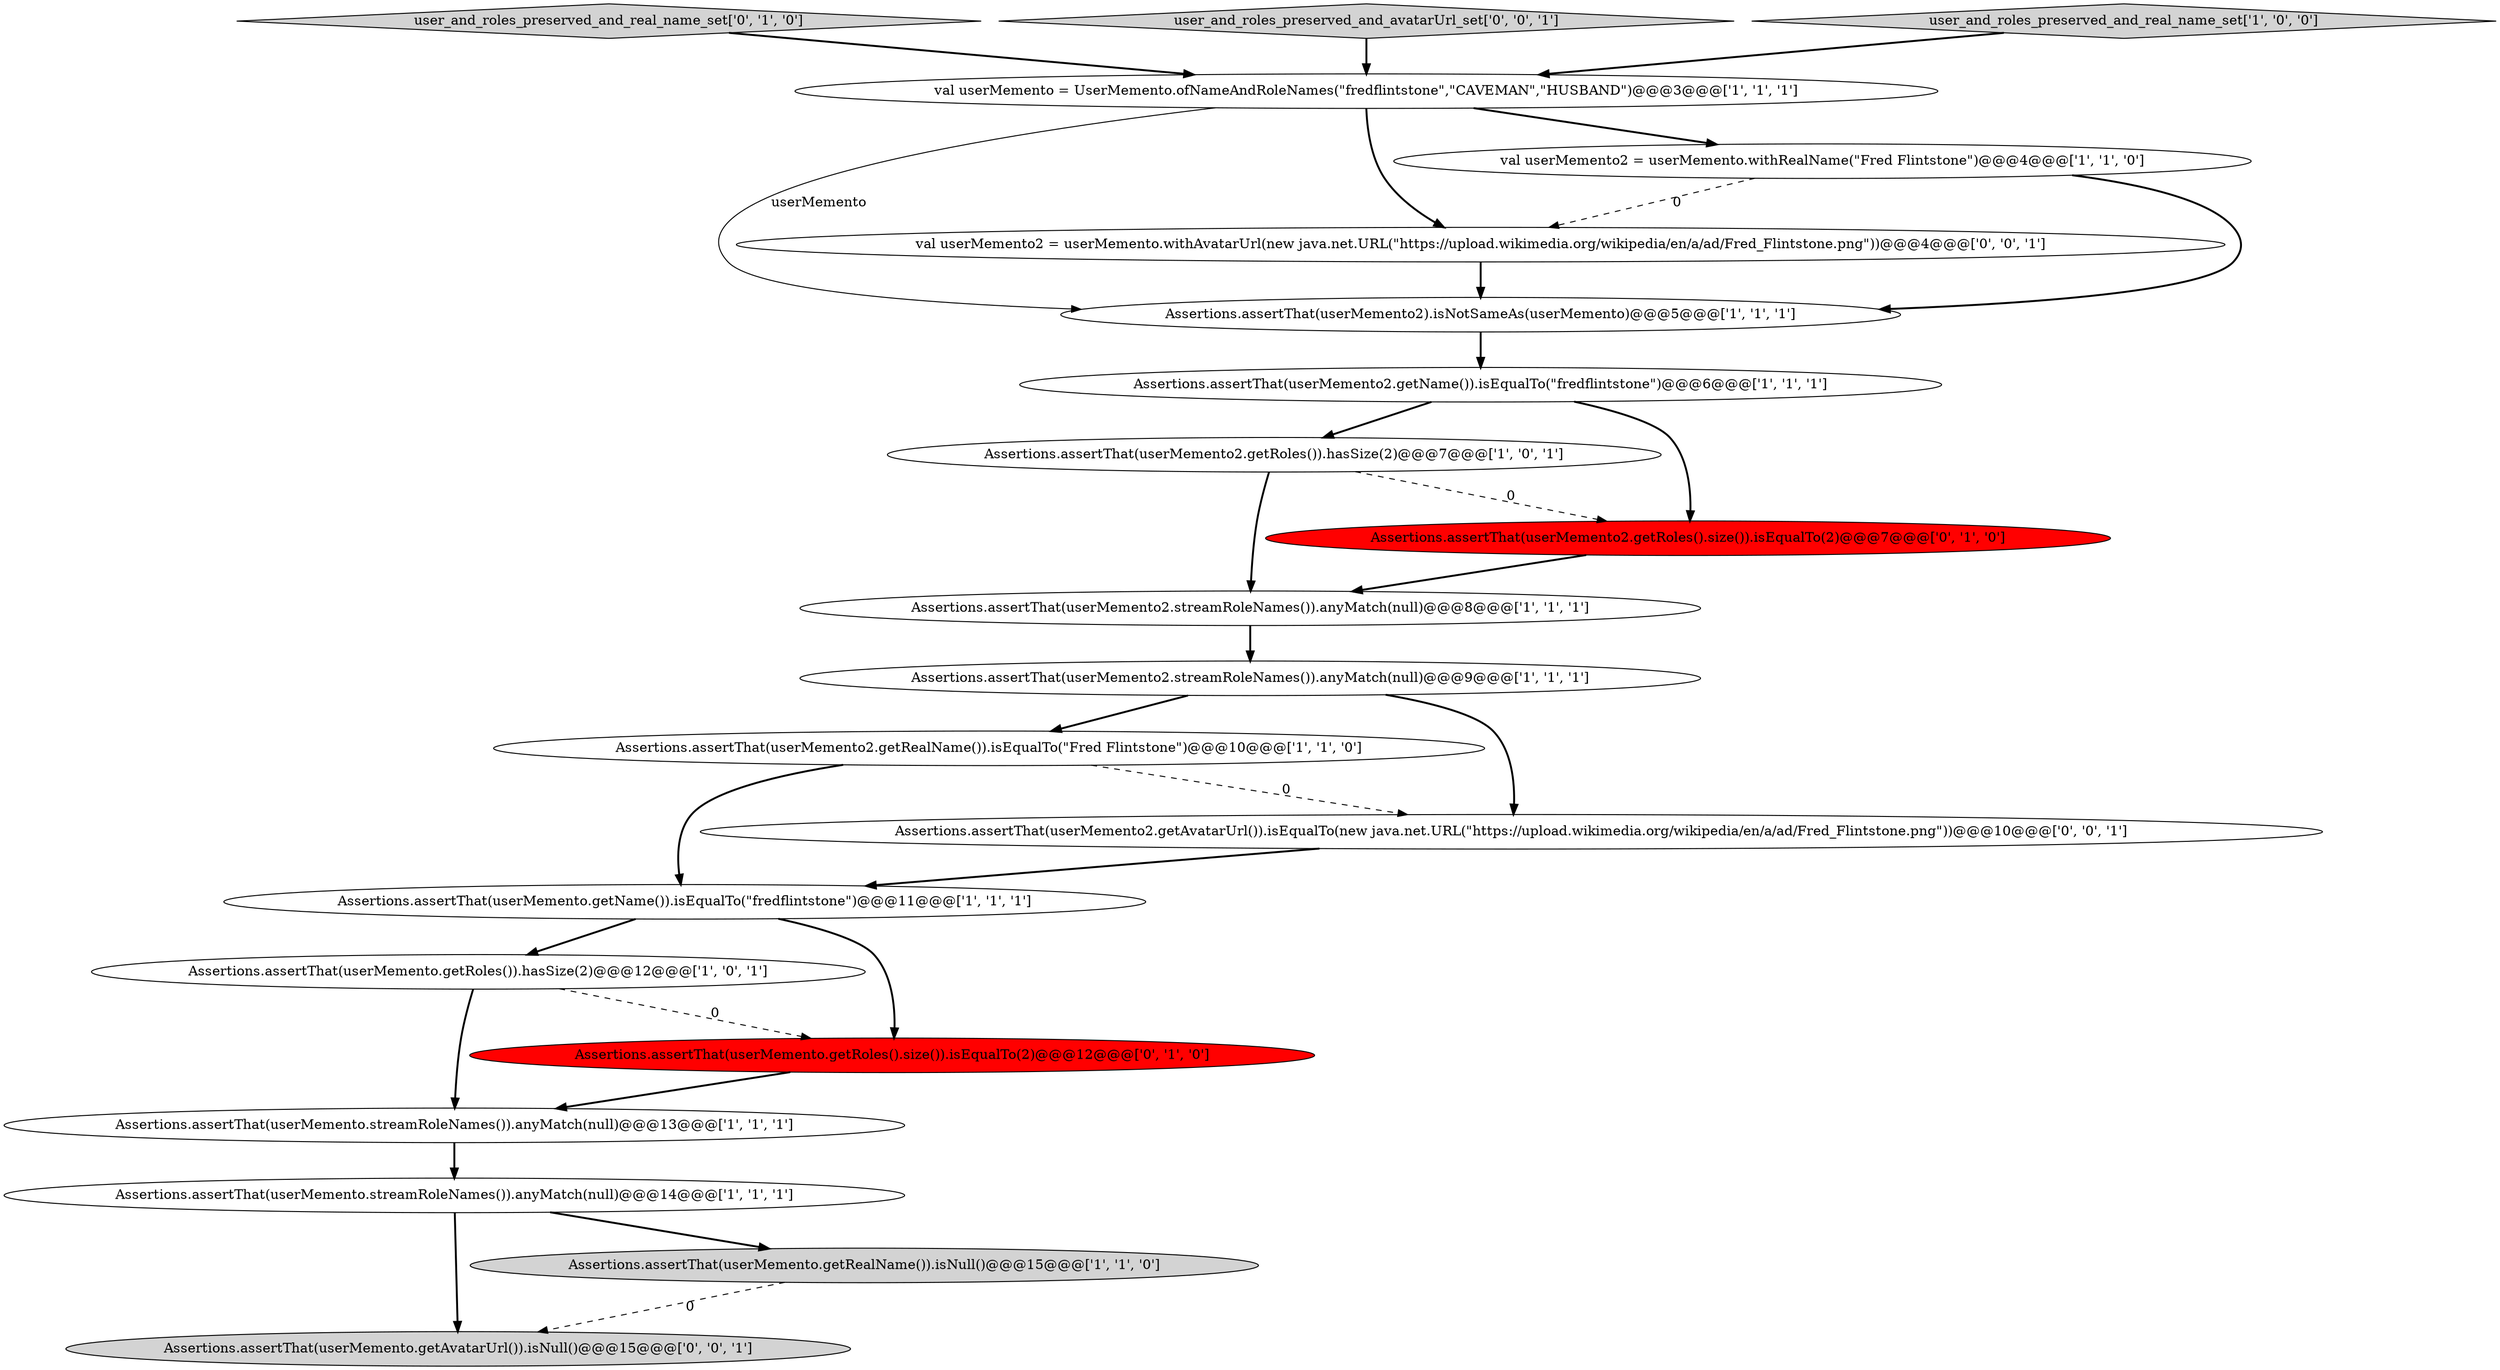 digraph {
3 [style = filled, label = "Assertions.assertThat(userMemento2.getName()).isEqualTo(\"fredflintstone\")@@@6@@@['1', '1', '1']", fillcolor = white, shape = ellipse image = "AAA0AAABBB1BBB"];
11 [style = filled, label = "val userMemento = UserMemento.ofNameAndRoleNames(\"fredflintstone\",\"CAVEMAN\",\"HUSBAND\")@@@3@@@['1', '1', '1']", fillcolor = white, shape = ellipse image = "AAA0AAABBB1BBB"];
18 [style = filled, label = "val userMemento2 = userMemento.withAvatarUrl(new java.net.URL(\"https://upload.wikimedia.org/wikipedia/en/a/ad/Fred_Flintstone.png\"))@@@4@@@['0', '0', '1']", fillcolor = white, shape = ellipse image = "AAA0AAABBB3BBB"];
5 [style = filled, label = "Assertions.assertThat(userMemento2.getRoles()).hasSize(2)@@@7@@@['1', '0', '1']", fillcolor = white, shape = ellipse image = "AAA0AAABBB1BBB"];
16 [style = filled, label = "user_and_roles_preserved_and_real_name_set['0', '1', '0']", fillcolor = lightgray, shape = diamond image = "AAA0AAABBB2BBB"];
17 [style = filled, label = "user_and_roles_preserved_and_avatarUrl_set['0', '0', '1']", fillcolor = lightgray, shape = diamond image = "AAA0AAABBB3BBB"];
0 [style = filled, label = "Assertions.assertThat(userMemento.streamRoleNames()).anyMatch(null)@@@13@@@['1', '1', '1']", fillcolor = white, shape = ellipse image = "AAA0AAABBB1BBB"];
12 [style = filled, label = "Assertions.assertThat(userMemento.streamRoleNames()).anyMatch(null)@@@14@@@['1', '1', '1']", fillcolor = white, shape = ellipse image = "AAA0AAABBB1BBB"];
9 [style = filled, label = "user_and_roles_preserved_and_real_name_set['1', '0', '0']", fillcolor = lightgray, shape = diamond image = "AAA0AAABBB1BBB"];
1 [style = filled, label = "Assertions.assertThat(userMemento2.streamRoleNames()).anyMatch(null)@@@8@@@['1', '1', '1']", fillcolor = white, shape = ellipse image = "AAA0AAABBB1BBB"];
19 [style = filled, label = "Assertions.assertThat(userMemento.getAvatarUrl()).isNull()@@@15@@@['0', '0', '1']", fillcolor = lightgray, shape = ellipse image = "AAA0AAABBB3BBB"];
4 [style = filled, label = "Assertions.assertThat(userMemento.getRealName()).isNull()@@@15@@@['1', '1', '0']", fillcolor = lightgray, shape = ellipse image = "AAA0AAABBB1BBB"];
8 [style = filled, label = "Assertions.assertThat(userMemento2).isNotSameAs(userMemento)@@@5@@@['1', '1', '1']", fillcolor = white, shape = ellipse image = "AAA0AAABBB1BBB"];
10 [style = filled, label = "val userMemento2 = userMemento.withRealName(\"Fred Flintstone\")@@@4@@@['1', '1', '0']", fillcolor = white, shape = ellipse image = "AAA0AAABBB1BBB"];
13 [style = filled, label = "Assertions.assertThat(userMemento.getRoles()).hasSize(2)@@@12@@@['1', '0', '1']", fillcolor = white, shape = ellipse image = "AAA0AAABBB1BBB"];
15 [style = filled, label = "Assertions.assertThat(userMemento.getRoles().size()).isEqualTo(2)@@@12@@@['0', '1', '0']", fillcolor = red, shape = ellipse image = "AAA1AAABBB2BBB"];
14 [style = filled, label = "Assertions.assertThat(userMemento2.getRoles().size()).isEqualTo(2)@@@7@@@['0', '1', '0']", fillcolor = red, shape = ellipse image = "AAA1AAABBB2BBB"];
7 [style = filled, label = "Assertions.assertThat(userMemento2.getRealName()).isEqualTo(\"Fred Flintstone\")@@@10@@@['1', '1', '0']", fillcolor = white, shape = ellipse image = "AAA0AAABBB1BBB"];
6 [style = filled, label = "Assertions.assertThat(userMemento2.streamRoleNames()).anyMatch(null)@@@9@@@['1', '1', '1']", fillcolor = white, shape = ellipse image = "AAA0AAABBB1BBB"];
20 [style = filled, label = "Assertions.assertThat(userMemento2.getAvatarUrl()).isEqualTo(new java.net.URL(\"https://upload.wikimedia.org/wikipedia/en/a/ad/Fred_Flintstone.png\"))@@@10@@@['0', '0', '1']", fillcolor = white, shape = ellipse image = "AAA0AAABBB3BBB"];
2 [style = filled, label = "Assertions.assertThat(userMemento.getName()).isEqualTo(\"fredflintstone\")@@@11@@@['1', '1', '1']", fillcolor = white, shape = ellipse image = "AAA0AAABBB1BBB"];
5->14 [style = dashed, label="0"];
16->11 [style = bold, label=""];
9->11 [style = bold, label=""];
0->12 [style = bold, label=""];
3->14 [style = bold, label=""];
8->3 [style = bold, label=""];
7->20 [style = dashed, label="0"];
11->8 [style = solid, label="userMemento"];
13->15 [style = dashed, label="0"];
11->18 [style = bold, label=""];
14->1 [style = bold, label=""];
2->13 [style = bold, label=""];
20->2 [style = bold, label=""];
6->20 [style = bold, label=""];
5->1 [style = bold, label=""];
3->5 [style = bold, label=""];
1->6 [style = bold, label=""];
10->8 [style = bold, label=""];
12->4 [style = bold, label=""];
11->10 [style = bold, label=""];
7->2 [style = bold, label=""];
15->0 [style = bold, label=""];
2->15 [style = bold, label=""];
4->19 [style = dashed, label="0"];
18->8 [style = bold, label=""];
6->7 [style = bold, label=""];
12->19 [style = bold, label=""];
10->18 [style = dashed, label="0"];
13->0 [style = bold, label=""];
17->11 [style = bold, label=""];
}
